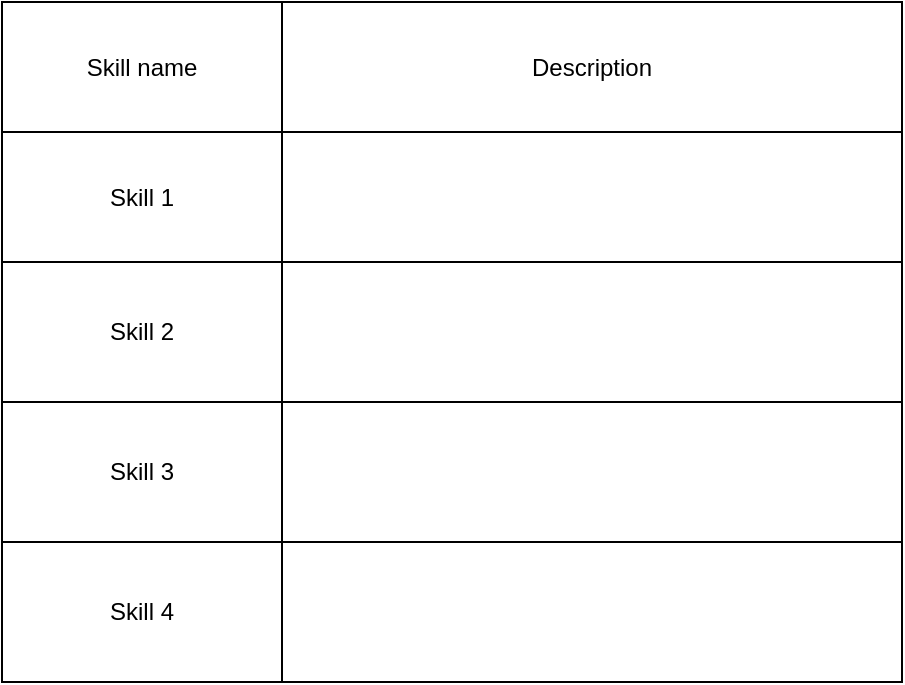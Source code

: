 <mxfile version="16.2.2" type="github">
  <diagram id="FOgIm4A6qhl8_S7eChMp" name="Page-1">
    <mxGraphModel dx="1186" dy="651" grid="1" gridSize="10" guides="1" tooltips="1" connect="1" arrows="1" fold="1" page="1" pageScale="1" pageWidth="827" pageHeight="1169" math="0" shadow="0">
      <root>
        <mxCell id="0" />
        <mxCell id="1" parent="0" />
        <mxCell id="HrhotSNz6pBHQIBptUVQ-1" value="" style="shape=table;startSize=0;container=1;collapsible=0;childLayout=tableLayout;" parent="1" vertex="1">
          <mxGeometry x="130" y="250" width="450" height="340" as="geometry" />
        </mxCell>
        <mxCell id="HrhotSNz6pBHQIBptUVQ-2" value="" style="shape=partialRectangle;collapsible=0;dropTarget=0;pointerEvents=0;fillColor=none;top=0;left=0;bottom=0;right=0;points=[[0,0.5],[1,0.5]];portConstraint=eastwest;" parent="HrhotSNz6pBHQIBptUVQ-1" vertex="1">
          <mxGeometry width="450" height="65" as="geometry" />
        </mxCell>
        <mxCell id="HrhotSNz6pBHQIBptUVQ-3" value="Skill name" style="shape=partialRectangle;html=1;whiteSpace=wrap;connectable=0;overflow=hidden;fillColor=none;top=0;left=0;bottom=0;right=0;" parent="HrhotSNz6pBHQIBptUVQ-2" vertex="1">
          <mxGeometry width="140" height="65" as="geometry" />
        </mxCell>
        <mxCell id="HrhotSNz6pBHQIBptUVQ-4" value="Description" style="shape=partialRectangle;html=1;whiteSpace=wrap;connectable=0;overflow=hidden;fillColor=none;top=0;left=0;bottom=0;right=0;" parent="HrhotSNz6pBHQIBptUVQ-2" vertex="1">
          <mxGeometry x="140" width="310" height="65" as="geometry" />
        </mxCell>
        <mxCell id="HrhotSNz6pBHQIBptUVQ-7" style="shape=partialRectangle;collapsible=0;dropTarget=0;pointerEvents=0;fillColor=none;top=0;left=0;bottom=0;right=0;points=[[0,0.5],[1,0.5]];portConstraint=eastwest;" parent="HrhotSNz6pBHQIBptUVQ-1" vertex="1">
          <mxGeometry y="65" width="450" height="65" as="geometry" />
        </mxCell>
        <mxCell id="HrhotSNz6pBHQIBptUVQ-8" value="Skill 1" style="shape=partialRectangle;html=1;whiteSpace=wrap;connectable=0;overflow=hidden;fillColor=none;top=0;left=0;bottom=0;right=0;" parent="HrhotSNz6pBHQIBptUVQ-7" vertex="1">
          <mxGeometry width="140" height="65" as="geometry" />
        </mxCell>
        <mxCell id="HrhotSNz6pBHQIBptUVQ-9" style="shape=partialRectangle;html=1;whiteSpace=wrap;connectable=0;overflow=hidden;fillColor=none;top=0;left=0;bottom=0;right=0;" parent="HrhotSNz6pBHQIBptUVQ-7" vertex="1">
          <mxGeometry x="140" width="310" height="65" as="geometry" />
        </mxCell>
        <mxCell id="HrhotSNz6pBHQIBptUVQ-12" style="shape=partialRectangle;collapsible=0;dropTarget=0;pointerEvents=0;fillColor=none;top=0;left=0;bottom=0;right=0;points=[[0,0.5],[1,0.5]];portConstraint=eastwest;" parent="HrhotSNz6pBHQIBptUVQ-1" vertex="1">
          <mxGeometry y="130" width="450" height="70" as="geometry" />
        </mxCell>
        <mxCell id="HrhotSNz6pBHQIBptUVQ-13" value="Skill 2" style="shape=partialRectangle;html=1;whiteSpace=wrap;connectable=0;overflow=hidden;fillColor=none;top=0;left=0;bottom=0;right=0;" parent="HrhotSNz6pBHQIBptUVQ-12" vertex="1">
          <mxGeometry width="140" height="70" as="geometry" />
        </mxCell>
        <mxCell id="HrhotSNz6pBHQIBptUVQ-14" style="shape=partialRectangle;html=1;whiteSpace=wrap;connectable=0;overflow=hidden;fillColor=none;top=0;left=0;bottom=0;right=0;" parent="HrhotSNz6pBHQIBptUVQ-12" vertex="1">
          <mxGeometry x="140" width="310" height="70" as="geometry" />
        </mxCell>
        <mxCell id="HrhotSNz6pBHQIBptUVQ-17" value="" style="shape=partialRectangle;collapsible=0;dropTarget=0;pointerEvents=0;fillColor=none;top=0;left=0;bottom=0;right=0;points=[[0,0.5],[1,0.5]];portConstraint=eastwest;" parent="HrhotSNz6pBHQIBptUVQ-1" vertex="1">
          <mxGeometry y="200" width="450" height="70" as="geometry" />
        </mxCell>
        <mxCell id="HrhotSNz6pBHQIBptUVQ-18" value="Skill 3" style="shape=partialRectangle;html=1;whiteSpace=wrap;connectable=0;overflow=hidden;fillColor=none;top=0;left=0;bottom=0;right=0;" parent="HrhotSNz6pBHQIBptUVQ-17" vertex="1">
          <mxGeometry width="140" height="70" as="geometry" />
        </mxCell>
        <mxCell id="HrhotSNz6pBHQIBptUVQ-19" value="" style="shape=partialRectangle;html=1;whiteSpace=wrap;connectable=0;overflow=hidden;fillColor=none;top=0;left=0;bottom=0;right=0;" parent="HrhotSNz6pBHQIBptUVQ-17" vertex="1">
          <mxGeometry x="140" width="310" height="70" as="geometry" />
        </mxCell>
        <mxCell id="HrhotSNz6pBHQIBptUVQ-22" value="" style="shape=partialRectangle;collapsible=0;dropTarget=0;pointerEvents=0;fillColor=none;top=0;left=0;bottom=0;right=0;points=[[0,0.5],[1,0.5]];portConstraint=eastwest;" parent="HrhotSNz6pBHQIBptUVQ-1" vertex="1">
          <mxGeometry y="270" width="450" height="70" as="geometry" />
        </mxCell>
        <mxCell id="HrhotSNz6pBHQIBptUVQ-23" value="Skill 4" style="shape=partialRectangle;html=1;whiteSpace=wrap;connectable=0;overflow=hidden;fillColor=none;top=0;left=0;bottom=0;right=0;" parent="HrhotSNz6pBHQIBptUVQ-22" vertex="1">
          <mxGeometry width="140" height="70" as="geometry" />
        </mxCell>
        <mxCell id="HrhotSNz6pBHQIBptUVQ-24" value="" style="shape=partialRectangle;html=1;whiteSpace=wrap;connectable=0;overflow=hidden;fillColor=none;top=0;left=0;bottom=0;right=0;" parent="HrhotSNz6pBHQIBptUVQ-22" vertex="1">
          <mxGeometry x="140" width="310" height="70" as="geometry" />
        </mxCell>
      </root>
    </mxGraphModel>
  </diagram>
</mxfile>
